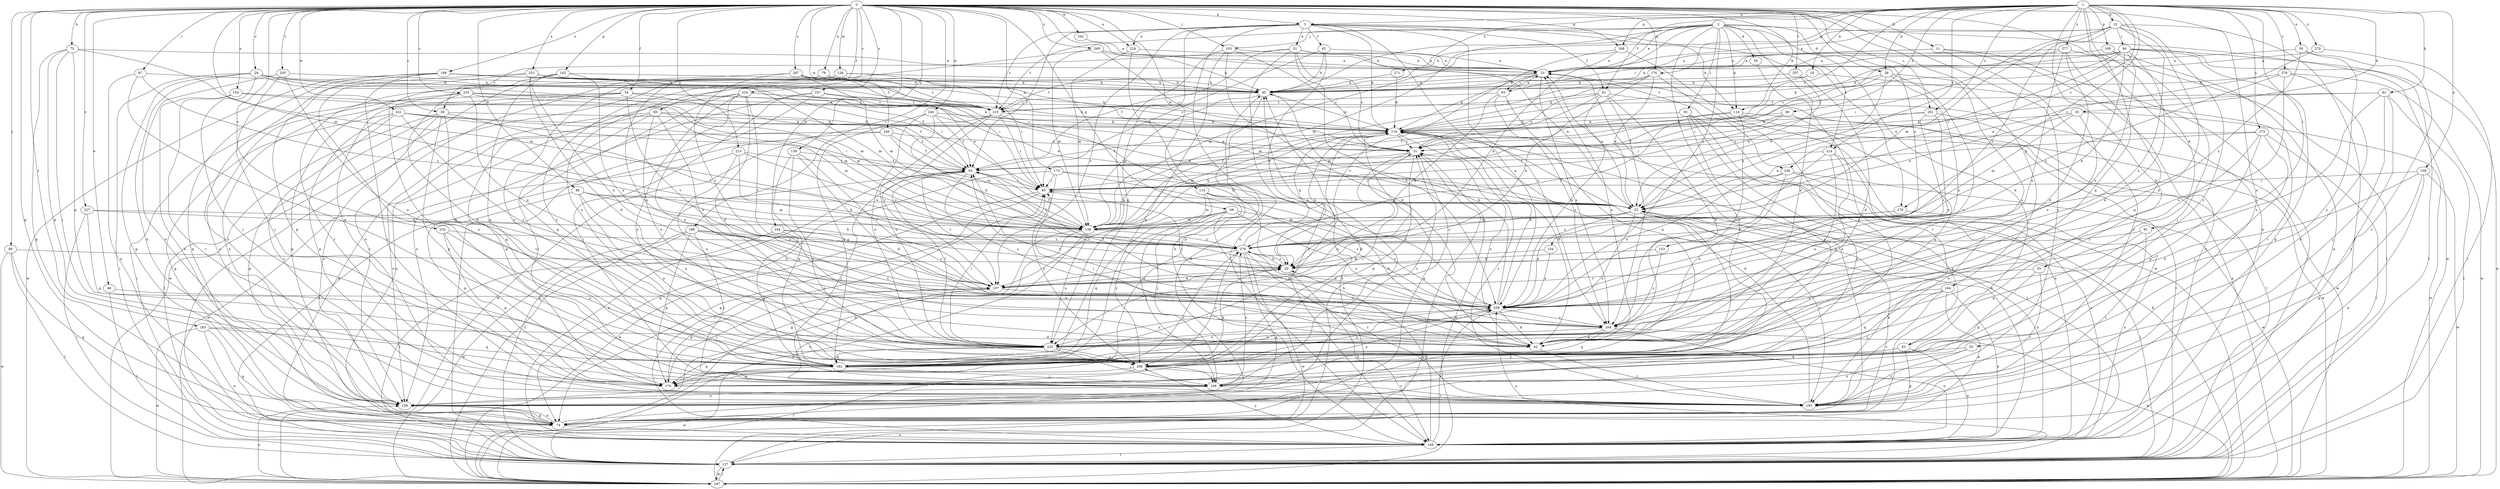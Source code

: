 strict digraph  {
0;
1;
2;
3;
10;
11;
15;
18;
20;
26;
29;
31;
33;
35;
38;
39;
42;
46;
50;
51;
52;
53;
54;
60;
61;
62;
63;
68;
74;
75;
79;
80;
81;
83;
85;
86;
87;
91;
92;
93;
94;
95;
99;
103;
104;
106;
110;
114;
116;
127;
128;
138;
139;
148;
153;
154;
158;
159;
162;
164;
168;
169;
170;
173;
176;
182;
183;
188;
193;
199;
201;
204;
205;
207;
213;
214;
215;
224;
225;
227;
232;
233;
234;
236;
237;
240;
241;
242;
244;
246;
247;
251;
257;
258;
267;
268;
269;
270;
271;
272;
276;
277;
278;
279;
0 -> 3  [label=a];
0 -> 11  [label=b];
0 -> 26  [label=c];
0 -> 29  [label=c];
0 -> 46  [label=e];
0 -> 54  [label=f];
0 -> 60  [label=f];
0 -> 68  [label=g];
0 -> 74  [label=g];
0 -> 75  [label=h];
0 -> 79  [label=h];
0 -> 86  [label=i];
0 -> 87  [label=i];
0 -> 99  [label=j];
0 -> 103  [label=j];
0 -> 110  [label=k];
0 -> 114  [label=k];
0 -> 127  [label=l];
0 -> 128  [label=m];
0 -> 138  [label=m];
0 -> 139  [label=n];
0 -> 148  [label=n];
0 -> 153  [label=o];
0 -> 154  [label=o];
0 -> 162  [label=p];
0 -> 164  [label=p];
0 -> 168  [label=p];
0 -> 173  [label=q];
0 -> 176  [label=q];
0 -> 183  [label=r];
0 -> 188  [label=r];
0 -> 193  [label=r];
0 -> 199  [label=s];
0 -> 201  [label=s];
0 -> 205  [label=t];
0 -> 207  [label=t];
0 -> 213  [label=t];
0 -> 224  [label=u];
0 -> 227  [label=v];
0 -> 232  [label=v];
0 -> 233  [label=v];
0 -> 234  [label=v];
0 -> 236  [label=v];
0 -> 240  [label=w];
0 -> 241  [label=w];
0 -> 242  [label=w];
0 -> 244  [label=w];
0 -> 246  [label=w];
0 -> 251  [label=x];
0 -> 257  [label=x];
0 -> 267  [label=y];
0 -> 269  [label=z];
1 -> 3  [label=a];
1 -> 15  [label=b];
1 -> 18  [label=b];
1 -> 31  [label=c];
1 -> 33  [label=d];
1 -> 35  [label=d];
1 -> 38  [label=d];
1 -> 50  [label=e];
1 -> 61  [label=f];
1 -> 80  [label=h];
1 -> 81  [label=h];
1 -> 83  [label=h];
1 -> 91  [label=i];
1 -> 158  [label=o];
1 -> 168  [label=p];
1 -> 169  [label=p];
1 -> 176  [label=q];
1 -> 182  [label=q];
1 -> 201  [label=s];
1 -> 214  [label=t];
1 -> 236  [label=v];
1 -> 270  [label=z];
1 -> 271  [label=z];
1 -> 272  [label=z];
1 -> 276  [label=z];
1 -> 277  [label=z];
1 -> 278  [label=z];
2 -> 10  [label=a];
2 -> 20  [label=b];
2 -> 38  [label=d];
2 -> 39  [label=d];
2 -> 42  [label=d];
2 -> 83  [label=h];
2 -> 85  [label=h];
2 -> 92  [label=i];
2 -> 103  [label=j];
2 -> 104  [label=j];
2 -> 114  [label=k];
2 -> 138  [label=m];
2 -> 159  [label=o];
2 -> 214  [label=t];
2 -> 215  [label=t];
2 -> 247  [label=w];
3 -> 51  [label=e];
3 -> 61  [label=f];
3 -> 62  [label=f];
3 -> 63  [label=f];
3 -> 114  [label=k];
3 -> 116  [label=k];
3 -> 148  [label=n];
3 -> 182  [label=q];
3 -> 204  [label=s];
3 -> 215  [label=t];
3 -> 224  [label=u];
3 -> 237  [label=v];
3 -> 258  [label=x];
3 -> 278  [label=z];
10 -> 85  [label=h];
10 -> 93  [label=i];
10 -> 116  [label=k];
10 -> 204  [label=s];
10 -> 215  [label=t];
11 -> 10  [label=a];
11 -> 93  [label=i];
11 -> 127  [label=l];
11 -> 148  [label=n];
11 -> 193  [label=r];
15 -> 10  [label=a];
15 -> 42  [label=d];
15 -> 52  [label=e];
15 -> 85  [label=h];
15 -> 94  [label=i];
15 -> 95  [label=i];
15 -> 138  [label=m];
15 -> 258  [label=x];
15 -> 268  [label=y];
15 -> 279  [label=z];
18 -> 85  [label=h];
18 -> 116  [label=k];
18 -> 193  [label=r];
20 -> 116  [label=k];
20 -> 148  [label=n];
20 -> 237  [label=v];
20 -> 279  [label=z];
26 -> 74  [label=g];
26 -> 116  [label=k];
26 -> 127  [label=l];
26 -> 159  [label=o];
26 -> 170  [label=p];
26 -> 182  [label=q];
26 -> 279  [label=z];
29 -> 74  [label=g];
29 -> 85  [label=h];
29 -> 95  [label=i];
29 -> 106  [label=j];
29 -> 127  [label=l];
29 -> 138  [label=m];
29 -> 159  [label=o];
29 -> 215  [label=t];
31 -> 63  [label=f];
31 -> 127  [label=l];
31 -> 170  [label=p];
31 -> 225  [label=u];
33 -> 53  [label=e];
33 -> 116  [label=k];
33 -> 138  [label=m];
33 -> 247  [label=w];
33 -> 258  [label=x];
35 -> 170  [label=p];
35 -> 193  [label=r];
35 -> 237  [label=v];
38 -> 53  [label=e];
38 -> 85  [label=h];
38 -> 95  [label=i];
38 -> 204  [label=s];
38 -> 225  [label=u];
38 -> 258  [label=x];
39 -> 193  [label=r];
42 -> 10  [label=a];
42 -> 31  [label=c];
42 -> 95  [label=i];
42 -> 193  [label=r];
46 -> 127  [label=l];
46 -> 258  [label=x];
50 -> 10  [label=a];
50 -> 193  [label=r];
50 -> 268  [label=y];
50 -> 279  [label=z];
51 -> 10  [label=a];
51 -> 31  [label=c];
51 -> 53  [label=e];
51 -> 63  [label=f];
51 -> 148  [label=n];
51 -> 258  [label=x];
51 -> 26  [label=r];
52 -> 159  [label=o];
52 -> 182  [label=q];
52 -> 193  [label=r];
53 -> 10  [label=a];
53 -> 106  [label=j];
53 -> 127  [label=l];
53 -> 138  [label=m];
53 -> 148  [label=n];
53 -> 193  [label=r];
53 -> 225  [label=u];
53 -> 258  [label=x];
53 -> 279  [label=z];
54 -> 63  [label=f];
54 -> 116  [label=k];
54 -> 127  [label=l];
54 -> 159  [label=o];
54 -> 193  [label=r];
54 -> 215  [label=t];
54 -> 237  [label=v];
60 -> 63  [label=f];
60 -> 106  [label=j];
60 -> 116  [label=k];
60 -> 148  [label=n];
60 -> 170  [label=p];
60 -> 225  [label=u];
60 -> 258  [label=x];
61 -> 31  [label=c];
61 -> 138  [label=m];
61 -> 204  [label=s];
61 -> 215  [label=t];
61 -> 225  [label=u];
61 -> 247  [label=w];
61 -> 258  [label=x];
62 -> 10  [label=a];
62 -> 20  [label=b];
62 -> 85  [label=h];
62 -> 95  [label=i];
63 -> 95  [label=i];
63 -> 106  [label=j];
63 -> 148  [label=n];
63 -> 204  [label=s];
63 -> 237  [label=v];
68 -> 42  [label=d];
68 -> 106  [label=j];
68 -> 138  [label=m];
68 -> 182  [label=q];
68 -> 204  [label=s];
68 -> 258  [label=x];
68 -> 268  [label=y];
74 -> 10  [label=a];
74 -> 53  [label=e];
74 -> 85  [label=h];
74 -> 148  [label=n];
74 -> 159  [label=o];
75 -> 10  [label=a];
75 -> 74  [label=g];
75 -> 106  [label=j];
75 -> 138  [label=m];
75 -> 170  [label=p];
75 -> 182  [label=q];
79 -> 31  [label=c];
79 -> 85  [label=h];
79 -> 159  [label=o];
79 -> 204  [label=s];
79 -> 215  [label=t];
79 -> 268  [label=y];
80 -> 63  [label=f];
80 -> 95  [label=i];
80 -> 116  [label=k];
80 -> 182  [label=q];
81 -> 31  [label=c];
81 -> 106  [label=j];
81 -> 127  [label=l];
81 -> 193  [label=r];
81 -> 204  [label=s];
81 -> 215  [label=t];
83 -> 74  [label=g];
83 -> 148  [label=n];
83 -> 182  [label=q];
83 -> 268  [label=y];
85 -> 116  [label=k];
85 -> 138  [label=m];
85 -> 170  [label=p];
85 -> 215  [label=t];
86 -> 20  [label=b];
86 -> 53  [label=e];
86 -> 138  [label=m];
86 -> 170  [label=p];
86 -> 225  [label=u];
86 -> 268  [label=y];
87 -> 85  [label=h];
87 -> 148  [label=n];
87 -> 182  [label=q];
87 -> 279  [label=z];
91 -> 182  [label=q];
91 -> 193  [label=r];
91 -> 279  [label=z];
92 -> 74  [label=g];
92 -> 116  [label=k];
92 -> 148  [label=n];
92 -> 159  [label=o];
92 -> 268  [label=y];
93 -> 10  [label=a];
93 -> 20  [label=b];
93 -> 182  [label=q];
93 -> 204  [label=s];
93 -> 215  [label=t];
94 -> 10  [label=a];
94 -> 20  [label=b];
94 -> 31  [label=c];
94 -> 42  [label=d];
94 -> 53  [label=e];
94 -> 74  [label=g];
94 -> 85  [label=h];
94 -> 116  [label=k];
94 -> 127  [label=l];
94 -> 247  [label=w];
94 -> 258  [label=x];
95 -> 53  [label=e];
95 -> 74  [label=g];
95 -> 247  [label=w];
99 -> 20  [label=b];
99 -> 74  [label=g];
99 -> 127  [label=l];
99 -> 247  [label=w];
103 -> 10  [label=a];
103 -> 31  [label=c];
103 -> 42  [label=d];
103 -> 170  [label=p];
103 -> 225  [label=u];
104 -> 20  [label=b];
104 -> 258  [label=x];
106 -> 31  [label=c];
106 -> 159  [label=o];
106 -> 193  [label=r];
106 -> 279  [label=z];
110 -> 42  [label=d];
110 -> 53  [label=e];
110 -> 106  [label=j];
110 -> 138  [label=m];
110 -> 237  [label=v];
114 -> 63  [label=f];
114 -> 116  [label=k];
114 -> 127  [label=l];
114 -> 204  [label=s];
114 -> 247  [label=w];
114 -> 279  [label=z];
116 -> 31  [label=c];
116 -> 42  [label=d];
116 -> 63  [label=f];
116 -> 74  [label=g];
116 -> 127  [label=l];
116 -> 138  [label=m];
116 -> 193  [label=r];
127 -> 85  [label=h];
127 -> 247  [label=w];
127 -> 258  [label=x];
128 -> 85  [label=h];
128 -> 95  [label=i];
128 -> 127  [label=l];
128 -> 268  [label=y];
138 -> 63  [label=f];
138 -> 74  [label=g];
138 -> 116  [label=k];
138 -> 159  [label=o];
138 -> 225  [label=u];
138 -> 247  [label=w];
138 -> 279  [label=z];
139 -> 42  [label=d];
139 -> 63  [label=f];
139 -> 182  [label=q];
139 -> 237  [label=v];
139 -> 268  [label=y];
148 -> 20  [label=b];
148 -> 95  [label=i];
148 -> 116  [label=k];
148 -> 127  [label=l];
148 -> 258  [label=x];
148 -> 268  [label=y];
153 -> 20  [label=b];
153 -> 204  [label=s];
154 -> 138  [label=m];
154 -> 159  [label=o];
154 -> 193  [label=r];
154 -> 215  [label=t];
158 -> 42  [label=d];
158 -> 74  [label=g];
158 -> 95  [label=i];
158 -> 148  [label=n];
158 -> 247  [label=w];
159 -> 31  [label=c];
159 -> 74  [label=g];
162 -> 74  [label=g];
162 -> 85  [label=h];
162 -> 182  [label=q];
162 -> 247  [label=w];
162 -> 258  [label=x];
164 -> 74  [label=g];
164 -> 106  [label=j];
164 -> 148  [label=n];
164 -> 182  [label=q];
164 -> 193  [label=r];
164 -> 258  [label=x];
168 -> 10  [label=a];
168 -> 138  [label=m];
168 -> 237  [label=v];
168 -> 247  [label=w];
169 -> 10  [label=a];
169 -> 106  [label=j];
169 -> 148  [label=n];
170 -> 237  [label=v];
170 -> 258  [label=x];
170 -> 279  [label=z];
173 -> 74  [label=g];
173 -> 95  [label=i];
173 -> 204  [label=s];
173 -> 258  [label=x];
173 -> 268  [label=y];
176 -> 20  [label=b];
176 -> 53  [label=e];
176 -> 85  [label=h];
176 -> 138  [label=m];
176 -> 268  [label=y];
182 -> 106  [label=j];
182 -> 116  [label=k];
182 -> 247  [label=w];
182 -> 258  [label=x];
183 -> 42  [label=d];
183 -> 74  [label=g];
183 -> 148  [label=n];
183 -> 182  [label=q];
183 -> 247  [label=w];
188 -> 106  [label=j];
188 -> 127  [label=l];
188 -> 170  [label=p];
188 -> 204  [label=s];
188 -> 225  [label=u];
188 -> 247  [label=w];
188 -> 279  [label=z];
193 -> 116  [label=k];
193 -> 237  [label=v];
199 -> 53  [label=e];
199 -> 74  [label=g];
199 -> 85  [label=h];
199 -> 116  [label=k];
199 -> 170  [label=p];
199 -> 193  [label=r];
199 -> 247  [label=w];
201 -> 53  [label=e];
201 -> 116  [label=k];
201 -> 127  [label=l];
201 -> 237  [label=v];
201 -> 258  [label=x];
204 -> 42  [label=d];
204 -> 63  [label=f];
204 -> 148  [label=n];
204 -> 182  [label=q];
204 -> 225  [label=u];
204 -> 247  [label=w];
205 -> 85  [label=h];
205 -> 106  [label=j];
205 -> 159  [label=o];
205 -> 225  [label=u];
207 -> 42  [label=d];
207 -> 53  [label=e];
207 -> 85  [label=h];
213 -> 20  [label=b];
213 -> 63  [label=f];
213 -> 225  [label=u];
213 -> 247  [label=w];
213 -> 279  [label=z];
214 -> 42  [label=d];
214 -> 63  [label=f];
214 -> 159  [label=o];
214 -> 225  [label=u];
214 -> 258  [label=x];
215 -> 20  [label=b];
215 -> 95  [label=i];
215 -> 116  [label=k];
215 -> 225  [label=u];
215 -> 237  [label=v];
215 -> 247  [label=w];
224 -> 10  [label=a];
224 -> 138  [label=m];
224 -> 148  [label=n];
225 -> 63  [label=f];
225 -> 95  [label=i];
225 -> 106  [label=j];
225 -> 170  [label=p];
225 -> 182  [label=q];
225 -> 268  [label=y];
227 -> 127  [label=l];
227 -> 138  [label=m];
227 -> 182  [label=q];
227 -> 237  [label=v];
232 -> 170  [label=p];
232 -> 182  [label=q];
232 -> 268  [label=y];
232 -> 279  [label=z];
233 -> 31  [label=c];
233 -> 42  [label=d];
233 -> 138  [label=m];
233 -> 159  [label=o];
233 -> 215  [label=t];
233 -> 258  [label=x];
233 -> 268  [label=y];
234 -> 42  [label=d];
234 -> 53  [label=e];
234 -> 148  [label=n];
234 -> 182  [label=q];
234 -> 215  [label=t];
234 -> 225  [label=u];
234 -> 237  [label=v];
234 -> 268  [label=y];
236 -> 95  [label=i];
236 -> 148  [label=n];
236 -> 225  [label=u];
236 -> 247  [label=w];
236 -> 258  [label=x];
237 -> 20  [label=b];
237 -> 170  [label=p];
237 -> 258  [label=x];
240 -> 20  [label=b];
240 -> 53  [label=e];
240 -> 63  [label=f];
240 -> 116  [label=k];
240 -> 182  [label=q];
240 -> 225  [label=u];
241 -> 74  [label=g];
241 -> 95  [label=i];
241 -> 116  [label=k];
241 -> 138  [label=m];
241 -> 170  [label=p];
241 -> 193  [label=r];
241 -> 204  [label=s];
242 -> 10  [label=a];
244 -> 127  [label=l];
244 -> 182  [label=q];
244 -> 237  [label=v];
244 -> 279  [label=z];
246 -> 31  [label=c];
246 -> 63  [label=f];
246 -> 127  [label=l];
246 -> 138  [label=m];
246 -> 159  [label=o];
247 -> 10  [label=a];
247 -> 31  [label=c];
247 -> 63  [label=f];
247 -> 85  [label=h];
247 -> 116  [label=k];
247 -> 127  [label=l];
247 -> 159  [label=o];
251 -> 42  [label=d];
251 -> 63  [label=f];
251 -> 85  [label=h];
251 -> 138  [label=m];
251 -> 159  [label=o];
251 -> 182  [label=q];
251 -> 258  [label=x];
257 -> 106  [label=j];
257 -> 116  [label=k];
257 -> 127  [label=l];
257 -> 159  [label=o];
257 -> 215  [label=t];
258 -> 42  [label=d];
258 -> 63  [label=f];
258 -> 85  [label=h];
258 -> 95  [label=i];
258 -> 116  [label=k];
258 -> 204  [label=s];
258 -> 225  [label=u];
258 -> 268  [label=y];
267 -> 53  [label=e];
267 -> 85  [label=h];
267 -> 95  [label=i];
267 -> 138  [label=m];
267 -> 193  [label=r];
267 -> 237  [label=v];
268 -> 20  [label=b];
268 -> 31  [label=c];
268 -> 106  [label=j];
268 -> 127  [label=l];
268 -> 170  [label=p];
268 -> 193  [label=r];
269 -> 10  [label=a];
269 -> 31  [label=c];
269 -> 85  [label=h];
269 -> 138  [label=m];
269 -> 268  [label=y];
270 -> 10  [label=a];
270 -> 53  [label=e];
270 -> 127  [label=l];
271 -> 85  [label=h];
271 -> 116  [label=k];
272 -> 31  [label=c];
272 -> 53  [label=e];
272 -> 106  [label=j];
272 -> 127  [label=l];
272 -> 170  [label=p];
272 -> 225  [label=u];
276 -> 85  [label=h];
276 -> 159  [label=o];
276 -> 204  [label=s];
276 -> 247  [label=w];
276 -> 279  [label=z];
277 -> 10  [label=a];
277 -> 31  [label=c];
277 -> 42  [label=d];
277 -> 127  [label=l];
277 -> 182  [label=q];
277 -> 258  [label=x];
278 -> 138  [label=m];
278 -> 148  [label=n];
278 -> 279  [label=z];
279 -> 20  [label=b];
279 -> 63  [label=f];
279 -> 74  [label=g];
279 -> 116  [label=k];
279 -> 193  [label=r];
279 -> 237  [label=v];
279 -> 247  [label=w];
279 -> 258  [label=x];
279 -> 268  [label=y];
}

